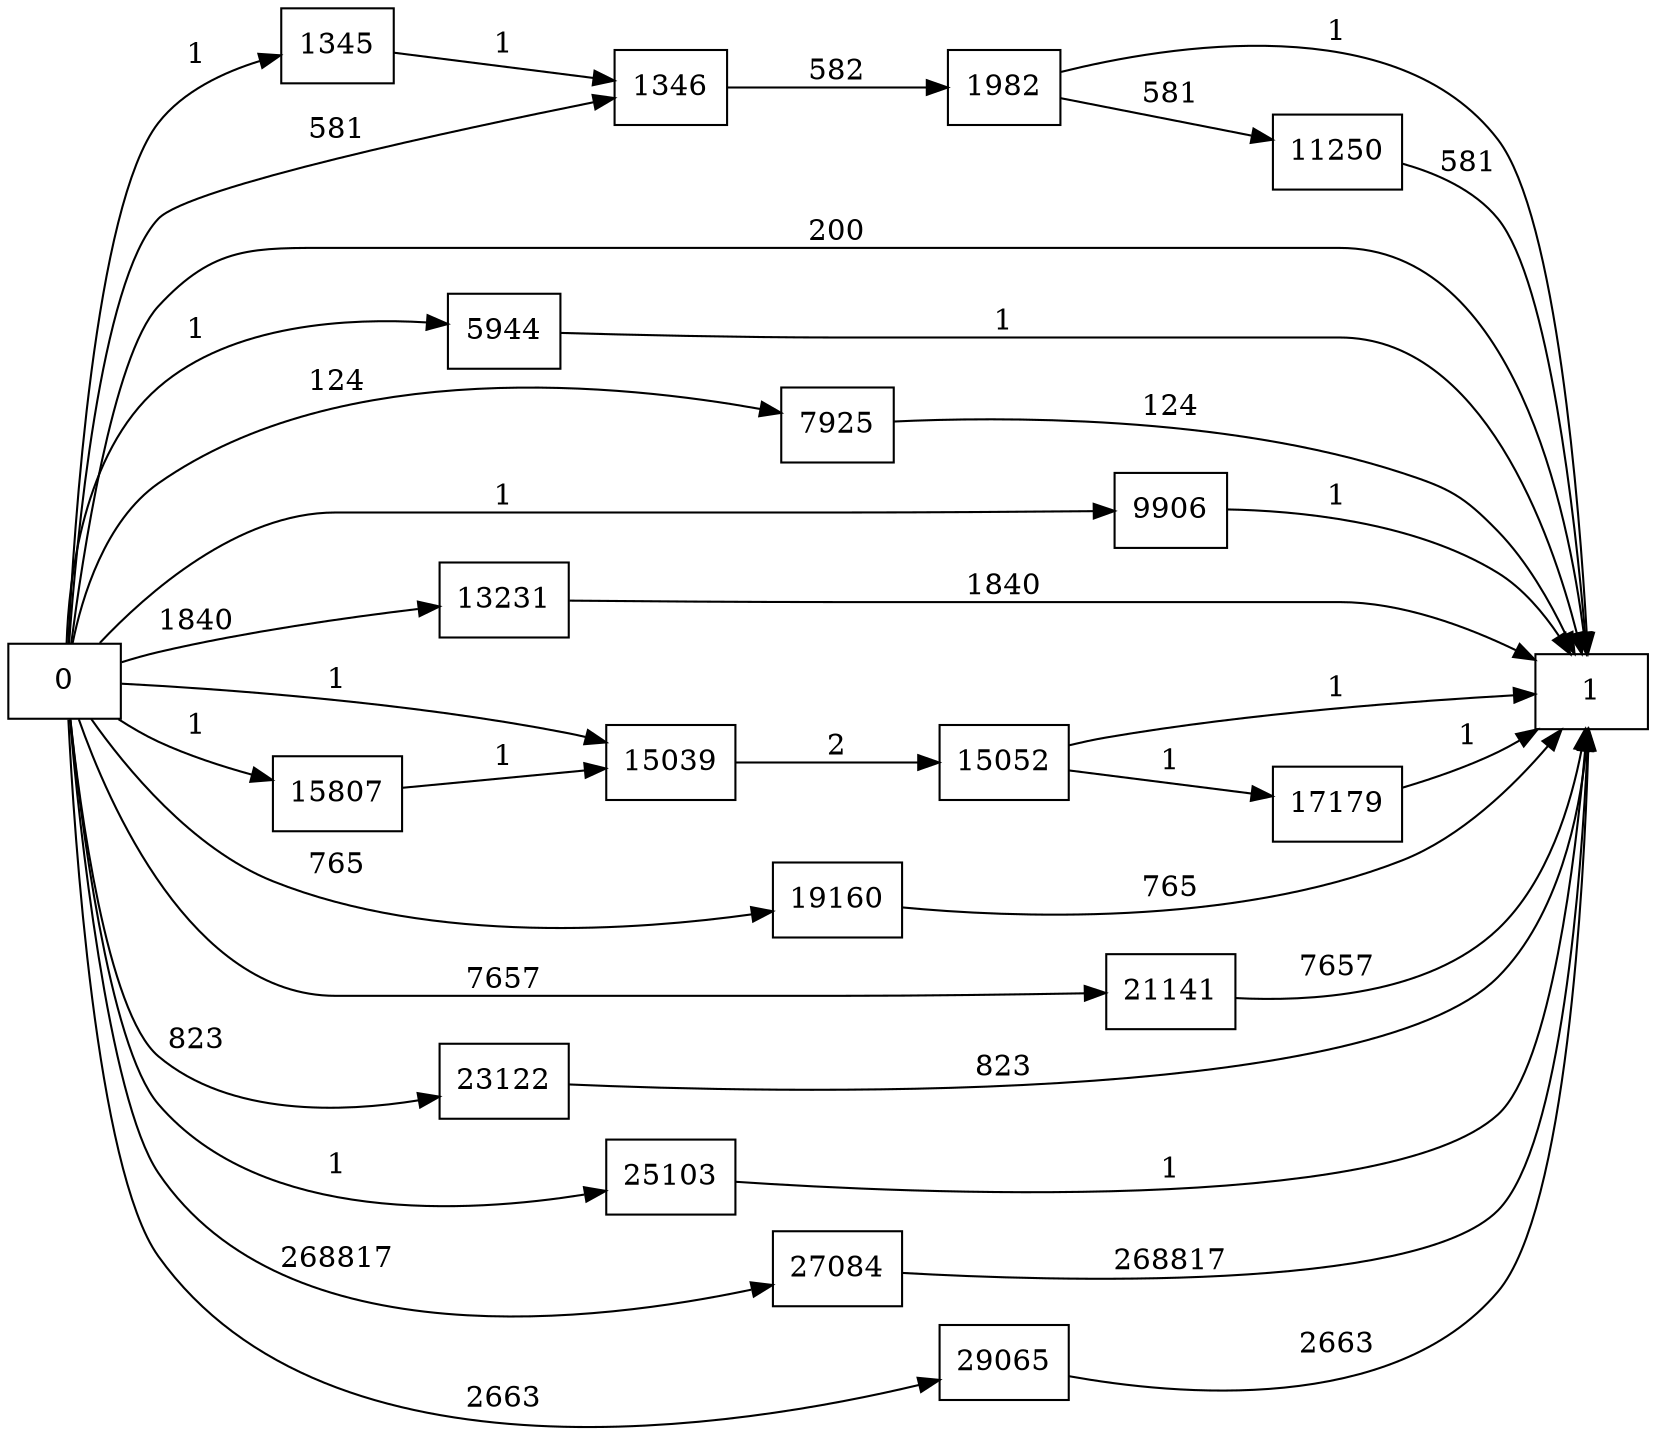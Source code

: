 digraph {
	graph [rankdir=LR]
	node [shape=rectangle]
	1345 -> 1346 [label=1]
	1346 -> 1982 [label=582]
	1982 -> 1 [label=1]
	1982 -> 11250 [label=581]
	5944 -> 1 [label=1]
	7925 -> 1 [label=124]
	9906 -> 1 [label=1]
	11250 -> 1 [label=581]
	13231 -> 1 [label=1840]
	15039 -> 15052 [label=2]
	15052 -> 1 [label=1]
	15052 -> 17179 [label=1]
	15807 -> 15039 [label=1]
	17179 -> 1 [label=1]
	19160 -> 1 [label=765]
	21141 -> 1 [label=7657]
	23122 -> 1 [label=823]
	25103 -> 1 [label=1]
	27084 -> 1 [label=268817]
	29065 -> 1 [label=2663]
	0 -> 1346 [label=581]
	0 -> 1345 [label=1]
	0 -> 1 [label=200]
	0 -> 5944 [label=1]
	0 -> 7925 [label=124]
	0 -> 9906 [label=1]
	0 -> 13231 [label=1840]
	0 -> 15039 [label=1]
	0 -> 15807 [label=1]
	0 -> 19160 [label=765]
	0 -> 21141 [label=7657]
	0 -> 23122 [label=823]
	0 -> 25103 [label=1]
	0 -> 27084 [label=268817]
	0 -> 29065 [label=2663]
}
